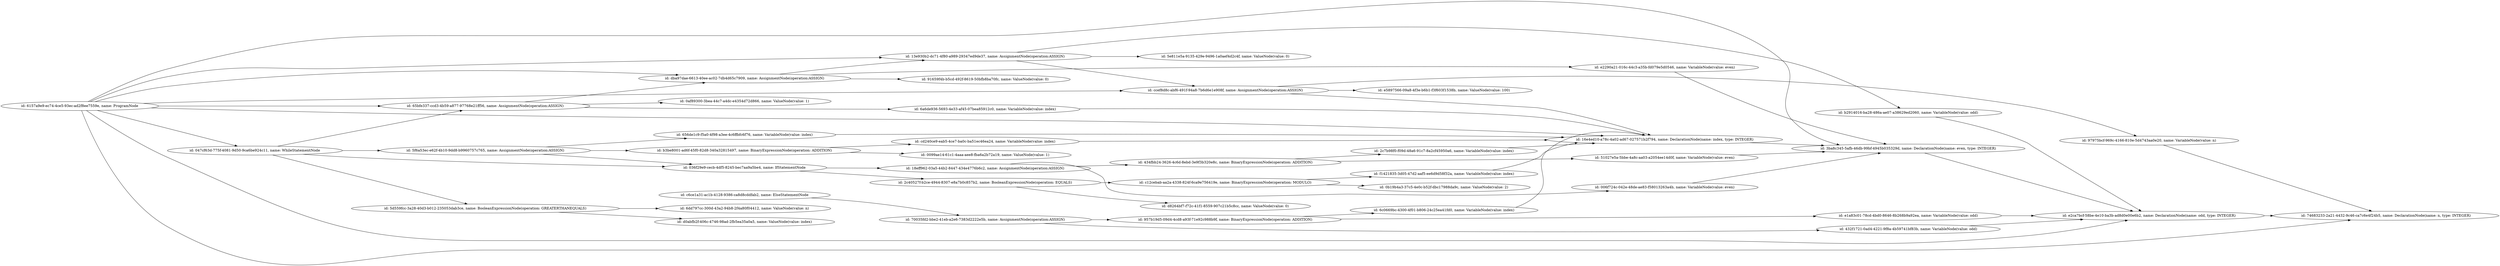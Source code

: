 digraph g {
	rankdir=LR
		"id: 6a6de936-5693-4e33-af45-07bea85912c0, name: VariableNode(value: index)" -> "id: 16e4ed10-a78c-4a02-ad67-027571b2f794, name: DeclarationNode(name: index, type: INTEGER)"
		"id: 65bfe337-ccd3-4b59-a877-97768e21ff56, name: AssignmentNode(operation:ASSIGN)" -> "id: 6a6de936-5693-4e33-af45-07bea85912c0, name: VariableNode(value: index)"
		"id: 65bfe337-ccd3-4b59-a877-97768e21ff56, name: AssignmentNode(operation:ASSIGN)" -> "id: 0af89300-3bea-44c7-a4dc-e4354d72d866, name: ValueNode(value: 1)"
		"id: 65bfe337-ccd3-4b59-a877-97768e21ff56, name: AssignmentNode(operation:ASSIGN)" -> "id: dba97dae-6613-40ee-ac02-7db4d65c7909, name: AssignmentNode(operation:ASSIGN)"
		"id: b2914016-ba28-486a-ae07-a38629ed2060, name: VariableNode(value: odd)" -> "id: e2ca7bcf-58be-4e10-ba3b-ad8d0e00e6b2, name: DeclarationNode(name: odd, type: INTEGER)"
		"id: e1a83c01-78cd-4bd0-8646-8b268b9a92ea, name: VariableNode(value: odd)" -> "id: e2ca7bcf-58be-4e10-ba3b-ad8d0e00e6b2, name: DeclarationNode(name: odd, type: INTEGER)"
		"id: f1421835-3d05-47d2-aaf5-ee6d9d58f32a, name: VariableNode(value: index)" -> "id: 16e4ed10-a78c-4a02-ad67-027571b2f794, name: DeclarationNode(name: index, type: INTEGER)"
		"id: b3be8001-ad6f-45f0-82d8-340a32815497, name: BinaryExpressionNode(operation: ADDITION)" -> "id: cd240ce9-eab5-4ce7-ba0c-ba51ec46ea24, name: VariableNode(value: index)"
		"id: b3be8001-ad6f-45f0-82d8-340a32815497, name: BinaryExpressionNode(operation: ADDITION)" -> "id: 0099ae14-61c1-4aaa-aee8-fba6a2b72a19, name: ValueNode(value: 1)"
		"id: 036f29e9-cecb-4df5-8245-bec7aa9a5be4, name: IfStatementNode" -> "id: 18eff962-03a5-44b2-8447-434e4776b6c2, name: AssignmentNode(operation:ASSIGN)"
		"id: 036f29e9-cecb-4df5-8245-bec7aa9a5be4, name: IfStatementNode" -> "id: 2c40527f-b2ce-4944-8307-e8a7b0c857b2, name: BooleanExpressionNode(operation: EQUALS)"
		"id: 5f6a53ec-e62f-4b10-9dd8-b9960757c765, name: AssignmentNode(operation:ASSIGN)" -> "id: 656de1c9-f5a0-4f98-a3ee-4c6ffbfc6f76, name: VariableNode(value: index)"
		"id: 5f6a53ec-e62f-4b10-9dd8-b9960757c765, name: AssignmentNode(operation:ASSIGN)" -> "id: b3be8001-ad6f-45f0-82d8-340a32815497, name: BinaryExpressionNode(operation: ADDITION)"
		"id: 5f6a53ec-e62f-4b10-9dd8-b9960757c765, name: AssignmentNode(operation:ASSIGN)" -> "id: 036f29e9-cecb-4df5-8245-bec7aa9a5be4, name: IfStatementNode"
		"id: 18eff962-03a5-44b2-8447-434e4776b6c2, name: AssignmentNode(operation:ASSIGN)" -> "id: 006f724c-042e-48de-ae83-f58013263a4b, name: VariableNode(value: even)"
		"id: 18eff962-03a5-44b2-8447-434e4776b6c2, name: AssignmentNode(operation:ASSIGN)" -> "id: 434fbb24-3626-4c6d-8ebd-3e9f3b320e8c, name: BinaryExpressionNode(operation: ADDITION)"
		"id: ccef8d8c-abf6-491f-94a8-7b6d6e1e908f, name: AssignmentNode(operation:ASSIGN)" -> "id: 97975bcf-969c-4166-810e-5d4743aa0e20, name: VariableNode(value: n)"
		"id: ccef8d8c-abf6-491f-94a8-7b6d6e1e908f, name: AssignmentNode(operation:ASSIGN)" -> "id: e5897566-09a8-4f3e-b6b1-f3f603f1538b, name: ValueNode(value: 100)"
		"id: ccef8d8c-abf6-491f-94a8-7b6d6e1e908f, name: AssignmentNode(operation:ASSIGN)" -> "id: 16e4ed10-a78c-4a02-ad67-027571b2f794, name: DeclarationNode(name: index, type: INTEGER)"
		"id: 006f724c-042e-48de-ae83-f58013263a4b, name: VariableNode(value: even)" -> "id: 3ba8c345-5afb-46db-99bf-4945b035329d, name: DeclarationNode(name: even, type: INTEGER)"
		"id: 2c7b98f0-f09d-48a6-91c7-8a2cf45950a6, name: VariableNode(value: index)" -> "id: 16e4ed10-a78c-4a02-ad67-027571b2f794, name: DeclarationNode(name: index, type: INTEGER)"
		"id: cd240ce9-eab5-4ce7-ba0c-ba51ec46ea24, name: VariableNode(value: index)" -> "id: 16e4ed10-a78c-4a02-ad67-027571b2f794, name: DeclarationNode(name: index, type: INTEGER)"
		"id: 047cf63d-775f-4081-9d50-9ca6be924c11, name: WhileStatementNode" -> "id: 5f6a53ec-e62f-4b10-9dd8-b9960757c765, name: AssignmentNode(operation:ASSIGN)"
		"id: 047cf63d-775f-4081-9d50-9ca6be924c11, name: WhileStatementNode" -> "id: 65bfe337-ccd3-4b59-a877-97768e21ff56, name: AssignmentNode(operation:ASSIGN)"
		"id: 047cf63d-775f-4081-9d50-9ca6be924c11, name: WhileStatementNode" -> "id: 5d559fcc-3a28-40d3-b012-235053dab3ce, name: BooleanExpressionNode(operation: GREATERTHANEQUALS)"
		"id: 047cf63d-775f-4081-9d50-9ca6be924c11, name: WhileStatementNode" -> "id: 036f29e9-cecb-4df5-8245-bec7aa9a5be4, name: IfStatementNode"
		"id: e2ca7bcf-58be-4e10-ba3b-ad8d0e00e6b2, name: DeclarationNode(name: odd, type: INTEGER)" -> "id: 74683233-2a21-4432-9c46-ca7c6e4f24b5, name: DeclarationNode(name: n, type: INTEGER)"
		"id: 13e930b2-dc71-4f80-a989-29347ed9de37, name: AssignmentNode(operation:ASSIGN)" -> "id: ccef8d8c-abf6-491f-94a8-7b6d6e1e908f, name: AssignmentNode(operation:ASSIGN)"
		"id: 13e930b2-dc71-4f80-a989-29347ed9de37, name: AssignmentNode(operation:ASSIGN)" -> "id: 5e811e5a-9135-429e-9496-1a0aef4d2c4f, name: ValueNode(value: 0)"
		"id: 13e930b2-dc71-4f80-a989-29347ed9de37, name: AssignmentNode(operation:ASSIGN)" -> "id: b2914016-ba28-486a-ae07-a38629ed2060, name: VariableNode(value: odd)"
		"id: 5d559fcc-3a28-40d3-b012-235053dab3ce, name: BooleanExpressionNode(operation: GREATERTHANEQUALS)" -> "id: 6dd797cc-300d-43a2-94b8-2f4a80f04412, name: ValueNode(value: n)"
		"id: 5d559fcc-3a28-40d3-b012-235053dab3ce, name: BooleanExpressionNode(operation: GREATERTHANEQUALS)" -> "id: d0abfb2f-406c-4746-98ad-2fb5ea35a0a5, name: ValueNode(value: index)"
		"id: c12cebab-aa2a-4338-824f-6ca9e756419e, name: BinaryExpressionNode(operation: MODULO)" -> "id: 0b19b4a3-37c5-4e0c-b52f-dbc17988da9c, name: ValueNode(value: 2)"
		"id: c12cebab-aa2a-4338-824f-6ca9e756419e, name: BinaryExpressionNode(operation: MODULO)" -> "id: f1421835-3d05-47d2-aaf5-ee6d9d58f32a, name: VariableNode(value: index)"
		"id: 6c0669bc-4300-4f01-b806-24c25ea41fd0, name: VariableNode(value: index)" -> "id: 16e4ed10-a78c-4a02-ad67-027571b2f794, name: DeclarationNode(name: index, type: INTEGER)"
		"id: 70035fd2-bbe2-41eb-a2e6-7383d2222e5b, name: AssignmentNode(operation:ASSIGN)" -> "id: 957b19d5-09d4-4cd8-a93f-71e92c988b9f, name: BinaryExpressionNode(operation: ADDITION)"
		"id: 70035fd2-bbe2-41eb-a2e6-7383d2222e5b, name: AssignmentNode(operation:ASSIGN)" -> "id: 432f1721-0ad4-4221-9f8a-4b59741bf83b, name: VariableNode(value: odd)"
		"id: 51027e5a-5bbe-4a8c-aa03-a2054ee14d0f, name: VariableNode(value: even)" -> "id: 3ba8c345-5afb-46db-99bf-4945b035329d, name: DeclarationNode(name: even, type: INTEGER)"
		"id: 97975bcf-969c-4166-810e-5d4743aa0e20, name: VariableNode(value: n)" -> "id: 74683233-2a21-4432-9c46-ca7c6e4f24b5, name: DeclarationNode(name: n, type: INTEGER)"
		"id: 434fbb24-3626-4c6d-8ebd-3e9f3b320e8c, name: BinaryExpressionNode(operation: ADDITION)" -> "id: 2c7b98f0-f09d-48a6-91c7-8a2cf45950a6, name: VariableNode(value: index)"
		"id: 434fbb24-3626-4c6d-8ebd-3e9f3b320e8c, name: BinaryExpressionNode(operation: ADDITION)" -> "id: 51027e5a-5bbe-4a8c-aa03-a2054ee14d0f, name: VariableNode(value: even)"
		"id: c6ce1a31-ac1b-4128-9386-ca8d8cddfab2, name: ElseStatementNode" -> "id: 70035fd2-bbe2-41eb-a2e6-7383d2222e5b, name: AssignmentNode(operation:ASSIGN)"
		"id: 432f1721-0ad4-4221-9f8a-4b59741bf83b, name: VariableNode(value: odd)" -> "id: e2ca7bcf-58be-4e10-ba3b-ad8d0e00e6b2, name: DeclarationNode(name: odd, type: INTEGER)"
		"id: 6157a9e9-ec74-4ce5-93ec-ad2f8ee7559e, name: ProgramNode" -> "id: ccef8d8c-abf6-491f-94a8-7b6d6e1e908f, name: AssignmentNode(operation:ASSIGN)"
		"id: 6157a9e9-ec74-4ce5-93ec-ad2f8ee7559e, name: ProgramNode" -> "id: 74683233-2a21-4432-9c46-ca7c6e4f24b5, name: DeclarationNode(name: n, type: INTEGER)"
		"id: 6157a9e9-ec74-4ce5-93ec-ad2f8ee7559e, name: ProgramNode" -> "id: 65bfe337-ccd3-4b59-a877-97768e21ff56, name: AssignmentNode(operation:ASSIGN)"
		"id: 6157a9e9-ec74-4ce5-93ec-ad2f8ee7559e, name: ProgramNode" -> "id: 047cf63d-775f-4081-9d50-9ca6be924c11, name: WhileStatementNode"
		"id: 6157a9e9-ec74-4ce5-93ec-ad2f8ee7559e, name: ProgramNode" -> "id: dba97dae-6613-40ee-ac02-7db4d65c7909, name: AssignmentNode(operation:ASSIGN)"
		"id: 6157a9e9-ec74-4ce5-93ec-ad2f8ee7559e, name: ProgramNode" -> "id: e2ca7bcf-58be-4e10-ba3b-ad8d0e00e6b2, name: DeclarationNode(name: odd, type: INTEGER)"
		"id: 6157a9e9-ec74-4ce5-93ec-ad2f8ee7559e, name: ProgramNode" -> "id: 16e4ed10-a78c-4a02-ad67-027571b2f794, name: DeclarationNode(name: index, type: INTEGER)"
		"id: 6157a9e9-ec74-4ce5-93ec-ad2f8ee7559e, name: ProgramNode" -> "id: 13e930b2-dc71-4f80-a989-29347ed9de37, name: AssignmentNode(operation:ASSIGN)"
		"id: 6157a9e9-ec74-4ce5-93ec-ad2f8ee7559e, name: ProgramNode" -> "id: 3ba8c345-5afb-46db-99bf-4945b035329d, name: DeclarationNode(name: even, type: INTEGER)"
		"id: dba97dae-6613-40ee-ac02-7db4d65c7909, name: AssignmentNode(operation:ASSIGN)" -> "id: e2290a21-016c-44c3-a35b-fd079e5d0546, name: VariableNode(value: even)"
		"id: dba97dae-6613-40ee-ac02-7db4d65c7909, name: AssignmentNode(operation:ASSIGN)" -> "id: 91659f4b-b5cd-492f-8619-50bfb8ba70fc, name: ValueNode(value: 0)"
		"id: dba97dae-6613-40ee-ac02-7db4d65c7909, name: AssignmentNode(operation:ASSIGN)" -> "id: 13e930b2-dc71-4f80-a989-29347ed9de37, name: AssignmentNode(operation:ASSIGN)"
		"id: e2290a21-016c-44c3-a35b-fd079e5d0546, name: VariableNode(value: even)" -> "id: 3ba8c345-5afb-46db-99bf-4945b035329d, name: DeclarationNode(name: even, type: INTEGER)"
		"id: 656de1c9-f5a0-4f98-a3ee-4c6ffbfc6f76, name: VariableNode(value: index)" -> "id: 16e4ed10-a78c-4a02-ad67-027571b2f794, name: DeclarationNode(name: index, type: INTEGER)"
		"id: 957b19d5-09d4-4cd8-a93f-71e92c988b9f, name: BinaryExpressionNode(operation: ADDITION)" -> "id: 6c0669bc-4300-4f01-b806-24c25ea41fd0, name: VariableNode(value: index)"
		"id: 957b19d5-09d4-4cd8-a93f-71e92c988b9f, name: BinaryExpressionNode(operation: ADDITION)" -> "id: e1a83c01-78cd-4bd0-8646-8b268b9a92ea, name: VariableNode(value: odd)"
		"id: 2c40527f-b2ce-4944-8307-e8a7b0c857b2, name: BooleanExpressionNode(operation: EQUALS)" -> "id: d8264bf7-f72c-41f1-8559-907c21b5c8cc, name: ValueNode(value: 0)"
		"id: 2c40527f-b2ce-4944-8307-e8a7b0c857b2, name: BooleanExpressionNode(operation: EQUALS)" -> "id: c12cebab-aa2a-4338-824f-6ca9e756419e, name: BinaryExpressionNode(operation: MODULO)"
		"id: 16e4ed10-a78c-4a02-ad67-027571b2f794, name: DeclarationNode(name: index, type: INTEGER)" -> "id: 3ba8c345-5afb-46db-99bf-4945b035329d, name: DeclarationNode(name: even, type: INTEGER)"
		"id: 3ba8c345-5afb-46db-99bf-4945b035329d, name: DeclarationNode(name: even, type: INTEGER)" -> "id: e2ca7bcf-58be-4e10-ba3b-ad8d0e00e6b2, name: DeclarationNode(name: odd, type: INTEGER)"
}